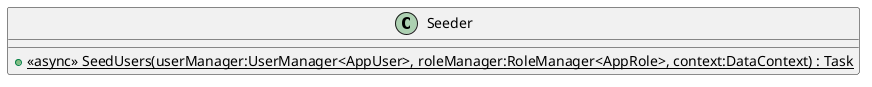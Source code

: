 @startuml
class Seeder {
    + {static} <<async>> SeedUsers(userManager:UserManager<AppUser>, roleManager:RoleManager<AppRole>, context:DataContext) : Task
}
@enduml
